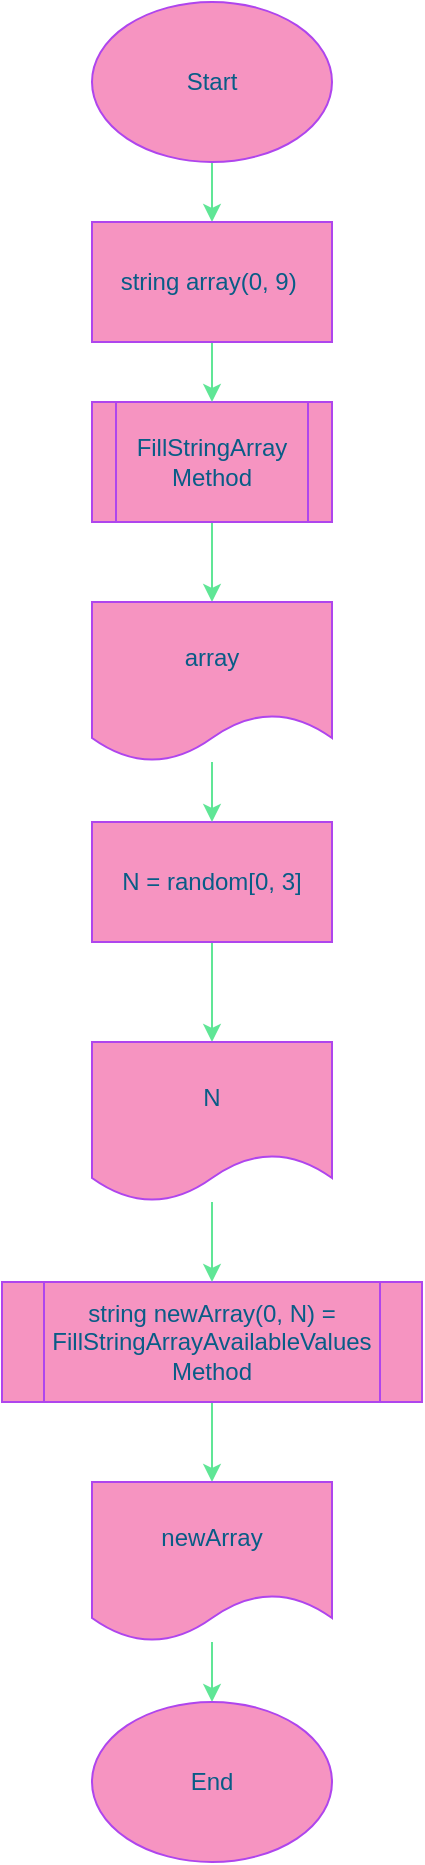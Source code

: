 <mxfile>
    <diagram id="I7CtlgzaEKgKahF9HZf2" name="Main algorithm">
        <mxGraphModel grid="1" gridSize="10" guides="1" tooltips="1" connect="1" arrows="1" page="1" fold="1" pageScale="1" pageWidth="827" pageHeight="1169" math="0" shadow="0">
            <root>
                <mxCell id="0"/>
                <mxCell id="1" parent="0"/>
                <mxCell id="12" value="" style="edgeStyle=none;html=1;strokeColor=#60E696;fontColor=#095C86;" parent="1" source="2" target="4" edge="1">
                    <mxGeometry relative="1" as="geometry"/>
                </mxCell>
                <mxCell id="2" value="Start" style="ellipse;whiteSpace=wrap;html=1;fillColor=#F694C1;strokeColor=#AF45ED;fontColor=#095C86;" parent="1" vertex="1">
                    <mxGeometry x="230" y="40" width="120" height="80" as="geometry"/>
                </mxCell>
                <mxCell id="14" value="" style="edgeStyle=none;html=1;strokeColor=#60E696;fontColor=#095C86;" parent="1" source="3" target="8" edge="1">
                    <mxGeometry relative="1" as="geometry"/>
                </mxCell>
                <mxCell id="3" value="FillStringArray Method" style="shape=process;whiteSpace=wrap;html=1;backgroundOutline=1;fillColor=#F694C1;strokeColor=#AF45ED;fontColor=#095C86;" parent="1" vertex="1">
                    <mxGeometry x="230" y="240" width="120" height="60" as="geometry"/>
                </mxCell>
                <mxCell id="13" value="" style="edgeStyle=none;html=1;strokeColor=#60E696;fontColor=#095C86;" parent="1" source="4" target="3" edge="1">
                    <mxGeometry relative="1" as="geometry"/>
                </mxCell>
                <mxCell id="4" value="string array(0, 9)&amp;nbsp;" style="rounded=0;whiteSpace=wrap;html=1;fillColor=#F694C1;strokeColor=#AF45ED;fontColor=#095C86;" parent="1" vertex="1">
                    <mxGeometry x="230" y="150" width="120" height="60" as="geometry"/>
                </mxCell>
                <mxCell id="16" value="" style="edgeStyle=none;html=1;strokeColor=#60E696;fontColor=#095C86;" parent="1" source="5" target="9" edge="1">
                    <mxGeometry relative="1" as="geometry"/>
                </mxCell>
                <mxCell id="5" value="N = random[0, 3]" style="rounded=0;whiteSpace=wrap;html=1;fillColor=#F694C1;strokeColor=#AF45ED;fontColor=#095C86;" parent="1" vertex="1">
                    <mxGeometry x="230" y="450" width="120" height="60" as="geometry"/>
                </mxCell>
                <mxCell id="19" value="" style="edgeStyle=none;html=1;strokeColor=#60E696;fontColor=#095C86;" parent="1" source="7" target="10" edge="1">
                    <mxGeometry relative="1" as="geometry"/>
                </mxCell>
                <mxCell id="7" value="string newArray(0, N) = FillStringArrayAvailableValues&lt;br&gt;Method" style="shape=process;whiteSpace=wrap;html=1;backgroundOutline=1;fillColor=#F694C1;strokeColor=#AF45ED;fontColor=#095C86;" parent="1" vertex="1">
                    <mxGeometry x="185" y="680" width="210" height="60" as="geometry"/>
                </mxCell>
                <mxCell id="15" value="" style="edgeStyle=none;html=1;strokeColor=#60E696;fontColor=#095C86;" parent="1" source="8" target="5" edge="1">
                    <mxGeometry relative="1" as="geometry"/>
                </mxCell>
                <mxCell id="8" value="array" style="shape=document;whiteSpace=wrap;html=1;boundedLbl=1;fillColor=#F694C1;strokeColor=#AF45ED;fontColor=#095C86;" parent="1" vertex="1">
                    <mxGeometry x="230" y="340" width="120" height="80" as="geometry"/>
                </mxCell>
                <mxCell id="17" value="" style="edgeStyle=none;html=1;strokeColor=#60E696;fontColor=#095C86;" parent="1" source="9" edge="1">
                    <mxGeometry relative="1" as="geometry">
                        <mxPoint x="290" y="680" as="targetPoint"/>
                    </mxGeometry>
                </mxCell>
                <mxCell id="9" value="N" style="shape=document;whiteSpace=wrap;html=1;boundedLbl=1;fillColor=#F694C1;strokeColor=#AF45ED;fontColor=#095C86;" parent="1" vertex="1">
                    <mxGeometry x="230" y="560" width="120" height="80" as="geometry"/>
                </mxCell>
                <mxCell id="20" value="" style="edgeStyle=none;html=1;strokeColor=#60E696;fontColor=#095C86;" parent="1" source="10" target="11" edge="1">
                    <mxGeometry relative="1" as="geometry"/>
                </mxCell>
                <mxCell id="10" value="newArray" style="shape=document;whiteSpace=wrap;html=1;boundedLbl=1;fillColor=#F694C1;strokeColor=#AF45ED;fontColor=#095C86;" parent="1" vertex="1">
                    <mxGeometry x="230" y="780" width="120" height="80" as="geometry"/>
                </mxCell>
                <mxCell id="11" value="End" style="ellipse;whiteSpace=wrap;html=1;fillColor=#F694C1;strokeColor=#AF45ED;fontColor=#095C86;" parent="1" vertex="1">
                    <mxGeometry x="230" y="890" width="120" height="80" as="geometry"/>
                </mxCell>
            </root>
        </mxGraphModel>
    </diagram>
    <diagram id="dA9CxyaNZKsQa1Q717A0" name="FillStringArray method">
        <mxGraphModel grid="1" gridSize="10" guides="1" tooltips="1" connect="1" arrows="1" page="1" fold="1" pageScale="1" pageWidth="827" pageHeight="1169" math="0" shadow="0">
            <root>
                <mxCell id="aLZsSx9Ks_OGtDZK_Lan-0"/>
                <mxCell id="aLZsSx9Ks_OGtDZK_Lan-1" parent="aLZsSx9Ks_OGtDZK_Lan-0"/>
                <mxCell id="aLZsSx9Ks_OGtDZK_Lan-10" value="" style="edgeStyle=none;html=1;entryX=0.5;entryY=0;entryDx=0;entryDy=0;strokeColor=#60E696;fontColor=#095C86;" parent="aLZsSx9Ks_OGtDZK_Lan-1" source="aLZsSx9Ks_OGtDZK_Lan-2" target="DUCaOLQ-ZFCEJAdMbnKT-0" edge="1">
                    <mxGeometry relative="1" as="geometry"/>
                </mxCell>
                <mxCell id="aLZsSx9Ks_OGtDZK_Lan-2" value="Start" style="ellipse;whiteSpace=wrap;html=1;fillColor=#F694C1;strokeColor=#AF45ED;fontColor=#095C86;" parent="aLZsSx9Ks_OGtDZK_Lan-1" vertex="1">
                    <mxGeometry x="230" y="-100" width="120" height="80" as="geometry"/>
                </mxCell>
                <mxCell id="aLZsSx9Ks_OGtDZK_Lan-11" value="" style="edgeStyle=none;html=1;strokeColor=#60E696;fontColor=#095C86;" parent="aLZsSx9Ks_OGtDZK_Lan-1" source="aLZsSx9Ks_OGtDZK_Lan-3" target="aLZsSx9Ks_OGtDZK_Lan-4" edge="1">
                    <mxGeometry relative="1" as="geometry"/>
                </mxCell>
                <mxCell id="aLZsSx9Ks_OGtDZK_Lan-3" value="i = 0" style="rounded=0;whiteSpace=wrap;html=1;fillColor=#F694C1;strokeColor=#AF45ED;fontColor=#095C86;" parent="aLZsSx9Ks_OGtDZK_Lan-1" vertex="1">
                    <mxGeometry x="230" y="140" width="120" height="60" as="geometry"/>
                </mxCell>
                <mxCell id="aLZsSx9Ks_OGtDZK_Lan-12" value="Yes" style="edgeStyle=none;html=1;strokeColor=#60E696;fontColor=#095C86;" parent="aLZsSx9Ks_OGtDZK_Lan-1" source="aLZsSx9Ks_OGtDZK_Lan-4" target="aLZsSx9Ks_OGtDZK_Lan-5" edge="1">
                    <mxGeometry y="10" relative="1" as="geometry">
                        <mxPoint as="offset"/>
                    </mxGeometry>
                </mxCell>
                <mxCell id="aLZsSx9Ks_OGtDZK_Lan-13" style="edgeStyle=none;html=1;entryX=0;entryY=0.5;entryDx=0;entryDy=0;strokeColor=#60E696;fontColor=#095C86;" parent="aLZsSx9Ks_OGtDZK_Lan-1" source="aLZsSx9Ks_OGtDZK_Lan-4" target="aLZsSx9Ks_OGtDZK_Lan-6" edge="1">
                    <mxGeometry relative="1" as="geometry">
                        <Array as="points">
                            <mxPoint x="120" y="280"/>
                            <mxPoint x="120" y="510"/>
                        </Array>
                    </mxGeometry>
                </mxCell>
                <mxCell id="aLZsSx9Ks_OGtDZK_Lan-15" value="No" style="edgeLabel;html=1;align=center;verticalAlign=middle;resizable=0;points=[];fontColor=#095C86;" parent="aLZsSx9Ks_OGtDZK_Lan-13" vertex="1" connectable="0">
                    <mxGeometry x="-0.861" relative="1" as="geometry">
                        <mxPoint as="offset"/>
                    </mxGeometry>
                </mxCell>
                <mxCell id="aLZsSx9Ks_OGtDZK_Lan-4" value="i &amp;lt; array.Length" style="rhombus;whiteSpace=wrap;html=1;fillColor=#F694C1;strokeColor=#AF45ED;fontColor=#095C86;" parent="aLZsSx9Ks_OGtDZK_Lan-1" vertex="1">
                    <mxGeometry x="230" y="240" width="120" height="80" as="geometry"/>
                </mxCell>
                <mxCell id="ZIG3cMrMn22bsknywzB3-0" style="edgeStyle=none;html=1;entryX=1;entryY=0.5;entryDx=0;entryDy=0;exitX=1;exitY=0.5;exitDx=0;exitDy=0;strokeColor=#60E696;fontColor=#095C86;" parent="aLZsSx9Ks_OGtDZK_Lan-1" source="aLZsSx9Ks_OGtDZK_Lan-5" target="aLZsSx9Ks_OGtDZK_Lan-4" edge="1">
                    <mxGeometry relative="1" as="geometry">
                        <mxPoint x="460" y="360" as="targetPoint"/>
                        <Array as="points">
                            <mxPoint x="430" y="390"/>
                            <mxPoint x="430" y="280"/>
                        </Array>
                    </mxGeometry>
                </mxCell>
                <mxCell id="aLZsSx9Ks_OGtDZK_Lan-5" value="arrai[i] = random(-100, 100)&lt;br&gt;i = i + 2" style="rounded=0;whiteSpace=wrap;html=1;fillColor=#F694C1;strokeColor=#AF45ED;fontColor=#095C86;" parent="aLZsSx9Ks_OGtDZK_Lan-1" vertex="1">
                    <mxGeometry x="210" y="360" width="160" height="60" as="geometry"/>
                </mxCell>
                <mxCell id="aLZsSx9Ks_OGtDZK_Lan-16" value="" style="edgeStyle=none;html=1;strokeColor=#60E696;fontColor=#095C86;" parent="aLZsSx9Ks_OGtDZK_Lan-1" source="aLZsSx9Ks_OGtDZK_Lan-6" target="aLZsSx9Ks_OGtDZK_Lan-7" edge="1">
                    <mxGeometry relative="1" as="geometry"/>
                </mxCell>
                <mxCell id="aLZsSx9Ks_OGtDZK_Lan-6" value="i = 1" style="rounded=0;whiteSpace=wrap;html=1;fillColor=#F694C1;strokeColor=#AF45ED;fontColor=#095C86;" parent="aLZsSx9Ks_OGtDZK_Lan-1" vertex="1">
                    <mxGeometry x="230" y="480" width="120" height="60" as="geometry"/>
                </mxCell>
                <mxCell id="aLZsSx9Ks_OGtDZK_Lan-17" value="Yes" style="edgeStyle=none;html=1;strokeColor=#60E696;fontColor=#095C86;" parent="aLZsSx9Ks_OGtDZK_Lan-1" source="aLZsSx9Ks_OGtDZK_Lan-7" target="aLZsSx9Ks_OGtDZK_Lan-8" edge="1">
                    <mxGeometry relative="1" as="geometry"/>
                </mxCell>
                <mxCell id="aLZsSx9Ks_OGtDZK_Lan-18" value="" style="edgeStyle=none;html=1;entryX=0.5;entryY=0;entryDx=0;entryDy=0;strokeColor=#60E696;fontColor=#095C86;" parent="aLZsSx9Ks_OGtDZK_Lan-1" edge="1">
                    <mxGeometry relative="1" as="geometry">
                        <mxPoint x="350" y="624" as="sourcePoint"/>
                        <mxPoint x="290" y="809" as="targetPoint"/>
                        <Array as="points">
                            <mxPoint x="430" y="624"/>
                            <mxPoint x="430" y="779"/>
                            <mxPoint x="360" y="779"/>
                            <mxPoint x="290" y="779"/>
                        </Array>
                    </mxGeometry>
                </mxCell>
                <mxCell id="aLZsSx9Ks_OGtDZK_Lan-19" value="No" style="edgeLabel;html=1;align=center;verticalAlign=middle;resizable=0;points=[];fontColor=#095C86;" parent="aLZsSx9Ks_OGtDZK_Lan-18" vertex="1" connectable="0">
                    <mxGeometry x="-0.909" y="2" relative="1" as="geometry">
                        <mxPoint as="offset"/>
                    </mxGeometry>
                </mxCell>
                <mxCell id="aLZsSx9Ks_OGtDZK_Lan-7" value="i &amp;lt; array.Length" style="rhombus;whiteSpace=wrap;html=1;fillColor=#F694C1;strokeColor=#AF45ED;fontColor=#095C86;" parent="aLZsSx9Ks_OGtDZK_Lan-1" vertex="1">
                    <mxGeometry x="230" y="585" width="120" height="80" as="geometry"/>
                </mxCell>
                <mxCell id="ZIG3cMrMn22bsknywzB3-1" style="edgeStyle=none;html=1;entryX=0;entryY=0.5;entryDx=0;entryDy=0;strokeColor=#60E696;fontColor=#095C86;" parent="aLZsSx9Ks_OGtDZK_Lan-1" source="aLZsSx9Ks_OGtDZK_Lan-8" target="aLZsSx9Ks_OGtDZK_Lan-7" edge="1">
                    <mxGeometry relative="1" as="geometry">
                        <mxPoint x="80.0" y="720" as="targetPoint"/>
                        <Array as="points">
                            <mxPoint x="160" y="740"/>
                            <mxPoint x="160" y="625"/>
                        </Array>
                    </mxGeometry>
                </mxCell>
                <mxCell id="aLZsSx9Ks_OGtDZK_Lan-8" value="arrai[i] = random(A, Z)&lt;br&gt;i = i + 2" style="rounded=0;whiteSpace=wrap;html=1;fillColor=#F694C1;strokeColor=#AF45ED;fontColor=#095C86;" parent="aLZsSx9Ks_OGtDZK_Lan-1" vertex="1">
                    <mxGeometry x="210" y="710" width="160" height="60" as="geometry"/>
                </mxCell>
                <mxCell id="aLZsSx9Ks_OGtDZK_Lan-9" value="End" style="ellipse;whiteSpace=wrap;html=1;fillColor=#F694C1;strokeColor=#AF45ED;fontColor=#095C86;" parent="aLZsSx9Ks_OGtDZK_Lan-1" vertex="1">
                    <mxGeometry x="230" y="920" width="120" height="80" as="geometry"/>
                </mxCell>
                <mxCell id="DUCaOLQ-ZFCEJAdMbnKT-1" value="" style="edgeStyle=none;html=1;strokeColor=#60E696;fontColor=#095C86;" parent="aLZsSx9Ks_OGtDZK_Lan-1" source="DUCaOLQ-ZFCEJAdMbnKT-0" target="aLZsSx9Ks_OGtDZK_Lan-3" edge="1">
                    <mxGeometry relative="1" as="geometry"/>
                </mxCell>
                <mxCell id="DUCaOLQ-ZFCEJAdMbnKT-0" value="string array(0, 9)&amp;nbsp;" style="shape=parallelogram;perimeter=parallelogramPerimeter;whiteSpace=wrap;html=1;fixedSize=1;fillColor=#F694C1;strokeColor=#AF45ED;fontColor=#095C86;" parent="aLZsSx9Ks_OGtDZK_Lan-1" vertex="1">
                    <mxGeometry x="230" y="30" width="120" height="60" as="geometry"/>
                </mxCell>
                <mxCell id="80rcDEN8hSw1p8i1wz0a-1" value="" style="edgeStyle=none;html=1;strokeColor=#60E696;fontColor=#095C86;" parent="aLZsSx9Ks_OGtDZK_Lan-1" source="80rcDEN8hSw1p8i1wz0a-0" target="aLZsSx9Ks_OGtDZK_Lan-9" edge="1">
                    <mxGeometry relative="1" as="geometry"/>
                </mxCell>
                <mxCell id="80rcDEN8hSw1p8i1wz0a-0" value="array" style="shape=document;whiteSpace=wrap;html=1;boundedLbl=1;fillColor=#F694C1;strokeColor=#AF45ED;fontColor=#095C86;" parent="aLZsSx9Ks_OGtDZK_Lan-1" vertex="1">
                    <mxGeometry x="230" y="810" width="120" height="80" as="geometry"/>
                </mxCell>
            </root>
        </mxGraphModel>
    </diagram>
    <diagram id="TCYEbxDDQ7fOahpHig7J" name="PrintArray method">
        <mxGraphModel dx="564" dy="1477" grid="1" gridSize="10" guides="1" tooltips="1" connect="1" arrows="1" fold="1" page="1" pageScale="1" pageWidth="827" pageHeight="1169" math="0" shadow="0">
            <root>
                <mxCell id="7uHSRBEmYIPN1GtOrrqk-0"/>
                <mxCell id="7uHSRBEmYIPN1GtOrrqk-1" parent="7uHSRBEmYIPN1GtOrrqk-0"/>
                <mxCell id="VumZjZkbgiJNXSn832Ro-3" value="" style="edgeStyle=none;html=1;strokeColor=#60E696;fontColor=#095C86;" parent="7uHSRBEmYIPN1GtOrrqk-1" target="7uHSRBEmYIPN1GtOrrqk-3" edge="1">
                    <mxGeometry relative="1" as="geometry">
                        <mxPoint x="290" y="90" as="sourcePoint"/>
                    </mxGeometry>
                </mxCell>
                <mxCell id="1rJZTBsbm92gu7viWYLb-1" value="" style="edgeStyle=none;html=1;strokeColor=#60E696;fontColor=#095C86;" parent="7uHSRBEmYIPN1GtOrrqk-1" source="7uHSRBEmYIPN1GtOrrqk-2" target="1rJZTBsbm92gu7viWYLb-0" edge="1">
                    <mxGeometry relative="1" as="geometry"/>
                </mxCell>
                <mxCell id="7uHSRBEmYIPN1GtOrrqk-2" value="Start" style="ellipse;whiteSpace=wrap;html=1;fillColor=#F694C1;strokeColor=#AF45ED;fontColor=#095C86;" parent="7uHSRBEmYIPN1GtOrrqk-1" vertex="1">
                    <mxGeometry x="230" y="-100" width="120" height="80" as="geometry"/>
                </mxCell>
                <mxCell id="VumZjZkbgiJNXSn832Ro-4" value="" style="edgeStyle=none;html=1;strokeColor=#60E696;fontColor=#095C86;" parent="7uHSRBEmYIPN1GtOrrqk-1" source="7uHSRBEmYIPN1GtOrrqk-3" target="7uHSRBEmYIPN1GtOrrqk-4" edge="1">
                    <mxGeometry relative="1" as="geometry"/>
                </mxCell>
                <mxCell id="7uHSRBEmYIPN1GtOrrqk-3" value="i = 0" style="rounded=0;whiteSpace=wrap;html=1;fillColor=#F694C1;strokeColor=#AF45ED;fontColor=#095C86;" parent="7uHSRBEmYIPN1GtOrrqk-1" vertex="1">
                    <mxGeometry x="230" y="160" width="120" height="60" as="geometry"/>
                </mxCell>
                <mxCell id="VumZjZkbgiJNXSn832Ro-5" value="Yes" style="edgeStyle=none;html=1;strokeColor=#60E696;fontColor=#095C86;" parent="7uHSRBEmYIPN1GtOrrqk-1" source="7uHSRBEmYIPN1GtOrrqk-4" target="VumZjZkbgiJNXSn832Ro-1" edge="1">
                    <mxGeometry relative="1" as="geometry"/>
                </mxCell>
                <mxCell id="VumZjZkbgiJNXSn832Ro-6" style="edgeStyle=none;html=1;entryX=0.5;entryY=0;entryDx=0;entryDy=0;exitX=1;exitY=0.5;exitDx=0;exitDy=0;strokeColor=#60E696;fontColor=#095C86;" parent="7uHSRBEmYIPN1GtOrrqk-1" source="7uHSRBEmYIPN1GtOrrqk-4" target="VumZjZkbgiJNXSn832Ro-2" edge="1">
                    <mxGeometry relative="1" as="geometry">
                        <Array as="points">
                            <mxPoint x="430" y="300"/>
                            <mxPoint x="430" y="470"/>
                            <mxPoint x="290" y="470"/>
                        </Array>
                    </mxGeometry>
                </mxCell>
                <mxCell id="VumZjZkbgiJNXSn832Ro-7" value="No" style="edgeLabel;html=1;align=center;verticalAlign=middle;resizable=0;points=[];fontColor=#095C86;" parent="VumZjZkbgiJNXSn832Ro-6" vertex="1" connectable="0">
                    <mxGeometry x="-0.913" y="-2" relative="1" as="geometry">
                        <mxPoint as="offset"/>
                    </mxGeometry>
                </mxCell>
                <mxCell id="7uHSRBEmYIPN1GtOrrqk-4" value="i &amp;lt; array.Length" style="rhombus;whiteSpace=wrap;html=1;fillColor=#F694C1;strokeColor=#AF45ED;fontColor=#095C86;" parent="7uHSRBEmYIPN1GtOrrqk-1" vertex="1">
                    <mxGeometry x="220" y="260" width="140" height="80" as="geometry"/>
                </mxCell>
                <mxCell id="U_u-Us_2Q9ZkqIZfDcFR-0" style="edgeStyle=none;html=1;entryX=0;entryY=0.5;entryDx=0;entryDy=0;strokeColor=#60E696;fontColor=#095C86;" parent="7uHSRBEmYIPN1GtOrrqk-1" source="VumZjZkbgiJNXSn832Ro-1" target="7uHSRBEmYIPN1GtOrrqk-4" edge="1">
                    <mxGeometry relative="1" as="geometry">
                        <mxPoint x="100" y="350" as="targetPoint"/>
                        <Array as="points">
                            <mxPoint x="150" y="420"/>
                            <mxPoint x="150" y="300"/>
                        </Array>
                    </mxGeometry>
                </mxCell>
                <mxCell id="VumZjZkbgiJNXSn832Ro-1" value="array[i]" style="shape=document;whiteSpace=wrap;html=1;boundedLbl=1;fillColor=#F694C1;strokeColor=#AF45ED;fontColor=#095C86;" parent="7uHSRBEmYIPN1GtOrrqk-1" vertex="1">
                    <mxGeometry x="230" y="380" width="120" height="80" as="geometry"/>
                </mxCell>
                <mxCell id="VumZjZkbgiJNXSn832Ro-2" value="End" style="ellipse;whiteSpace=wrap;html=1;fillColor=#F694C1;strokeColor=#AF45ED;fontColor=#095C86;" parent="7uHSRBEmYIPN1GtOrrqk-1" vertex="1">
                    <mxGeometry x="230" y="520" width="120" height="80" as="geometry"/>
                </mxCell>
                <mxCell id="1rJZTBsbm92gu7viWYLb-0" value="string array(0,N)&amp;nbsp;" style="shape=parallelogram;perimeter=parallelogramPerimeter;whiteSpace=wrap;html=1;fixedSize=1;fillColor=#F694C1;strokeColor=#AF45ED;fontColor=#095C86;" parent="7uHSRBEmYIPN1GtOrrqk-1" vertex="1">
                    <mxGeometry x="230" y="30" width="120" height="60" as="geometry"/>
                </mxCell>
            </root>
        </mxGraphModel>
    </diagram>
    <diagram id="m8-hqCKfDY5baBkR9-Hb" name="FillStringArrayAvailableValue methods">
        <mxGraphModel dx="564" dy="308" grid="1" gridSize="10" guides="1" tooltips="1" connect="1" arrows="1" fold="1" page="1" pageScale="1" pageWidth="827" pageHeight="1169" math="0" shadow="0">
            <root>
                <mxCell id="Pvhg7NbBKlvlE_d_eWya-0"/>
                <mxCell id="Pvhg7NbBKlvlE_d_eWya-1" parent="Pvhg7NbBKlvlE_d_eWya-0"/>
                <mxCell id="m_tN34ng_55rht6U_o6M-0" value="" style="edgeStyle=none;html=1;strokeColor=#60E696;fontColor=#095C86;" parent="Pvhg7NbBKlvlE_d_eWya-1" source="Pvhg7NbBKlvlE_d_eWya-2" target="nDfR1bIp0QEGBOECBmy5-0" edge="1">
                    <mxGeometry relative="1" as="geometry"/>
                </mxCell>
                <mxCell id="Pvhg7NbBKlvlE_d_eWya-2" value="Start" style="ellipse;whiteSpace=wrap;html=1;fillColor=#F694C1;strokeColor=#AF45ED;fontColor=#095C86;" parent="Pvhg7NbBKlvlE_d_eWya-1" vertex="1">
                    <mxGeometry x="220" y="10" width="120" height="80" as="geometry"/>
                </mxCell>
                <mxCell id="m_tN34ng_55rht6U_o6M-2" value="" style="edgeStyle=none;html=1;strokeColor=#60E696;fontColor=#095C86;" parent="Pvhg7NbBKlvlE_d_eWya-1" source="nDfR1bIp0QEGBOECBmy5-0" target="m_tN34ng_55rht6U_o6M-1" edge="1">
                    <mxGeometry relative="1" as="geometry"/>
                </mxCell>
                <mxCell id="nDfR1bIp0QEGBOECBmy5-0" value="N&lt;br&gt;string array(0, 9)&amp;nbsp;" style="shape=parallelogram;perimeter=parallelogramPerimeter;whiteSpace=wrap;html=1;fixedSize=1;fillColor=#F694C1;strokeColor=#AF45ED;fontColor=#095C86;" parent="Pvhg7NbBKlvlE_d_eWya-1" vertex="1">
                    <mxGeometry x="200" y="140" width="160" height="60" as="geometry"/>
                </mxCell>
                <mxCell id="m_tN34ng_55rht6U_o6M-4" value="" style="edgeStyle=none;html=1;strokeColor=#60E696;fontColor=#095C86;" parent="Pvhg7NbBKlvlE_d_eWya-1" source="m_tN34ng_55rht6U_o6M-1" target="m_tN34ng_55rht6U_o6M-3" edge="1">
                    <mxGeometry relative="1" as="geometry"/>
                </mxCell>
                <mxCell id="m_tN34ng_55rht6U_o6M-1" value="string result(0,N)&lt;br&gt;i = 0" style="rounded=0;whiteSpace=wrap;html=1;fillColor=#F694C1;strokeColor=#AF45ED;fontColor=#095C86;" parent="Pvhg7NbBKlvlE_d_eWya-1" vertex="1">
                    <mxGeometry x="220" y="240" width="120" height="60" as="geometry"/>
                </mxCell>
                <mxCell id="m_tN34ng_55rht6U_o6M-7" value="Yes" style="edgeStyle=none;html=1;strokeColor=#60E696;fontColor=#095C86;" parent="Pvhg7NbBKlvlE_d_eWya-1" source="m_tN34ng_55rht6U_o6M-3" target="m_tN34ng_55rht6U_o6M-5" edge="1">
                    <mxGeometry relative="1" as="geometry"/>
                </mxCell>
                <mxCell id="m_tN34ng_55rht6U_o6M-8" style="edgeStyle=none;html=1;exitX=1;exitY=0.5;exitDx=0;exitDy=0;strokeColor=#60E696;fontColor=#095C86;" parent="Pvhg7NbBKlvlE_d_eWya-1" source="m_tN34ng_55rht6U_o6M-3" edge="1">
                    <mxGeometry relative="1" as="geometry">
                        <mxPoint x="350" y="390" as="sourcePoint"/>
                        <mxPoint x="280" y="610" as="targetPoint"/>
                        <Array as="points">
                            <mxPoint x="440" y="370"/>
                            <mxPoint x="440" y="550"/>
                            <mxPoint x="280" y="550"/>
                        </Array>
                    </mxGeometry>
                </mxCell>
                <mxCell id="m_tN34ng_55rht6U_o6M-9" value="No" style="edgeLabel;html=1;align=center;verticalAlign=middle;resizable=0;points=[];fontColor=#095C86;" parent="m_tN34ng_55rht6U_o6M-8" vertex="1" connectable="0">
                    <mxGeometry x="-0.941" y="3" relative="1" as="geometry">
                        <mxPoint as="offset"/>
                    </mxGeometry>
                </mxCell>
                <mxCell id="m_tN34ng_55rht6U_o6M-3" value="i &amp;lt; result.Lenth" style="rhombus;whiteSpace=wrap;html=1;fillColor=#F694C1;strokeColor=#AF45ED;fontColor=#095C86;" parent="Pvhg7NbBKlvlE_d_eWya-1" vertex="1">
                    <mxGeometry x="220" y="330" width="120" height="80" as="geometry"/>
                </mxCell>
                <mxCell id="m_tN34ng_55rht6U_o6M-10" style="edgeStyle=none;html=1;exitX=0;exitY=0.5;exitDx=0;exitDy=0;entryX=0;entryY=0.5;entryDx=0;entryDy=0;strokeColor=#60E696;fontColor=#095C86;" parent="Pvhg7NbBKlvlE_d_eWya-1" source="m_tN34ng_55rht6U_o6M-5" target="m_tN34ng_55rht6U_o6M-3" edge="1">
                    <mxGeometry relative="1" as="geometry">
                        <mxPoint x="80" y="480" as="targetPoint"/>
                        <Array as="points">
                            <mxPoint x="130" y="480"/>
                            <mxPoint x="130" y="370"/>
                        </Array>
                    </mxGeometry>
                </mxCell>
                <mxCell id="m_tN34ng_55rht6U_o6M-5" value="j = random(0,array.Length)&lt;br&gt;result[i] = array[j]" style="rounded=0;whiteSpace=wrap;html=1;fillColor=#F694C1;strokeColor=#AF45ED;fontColor=#095C86;" parent="Pvhg7NbBKlvlE_d_eWya-1" vertex="1">
                    <mxGeometry x="195" y="450" width="170" height="60" as="geometry"/>
                </mxCell>
                <mxCell id="m_tN34ng_55rht6U_o6M-6" value="End" style="ellipse;whiteSpace=wrap;html=1;fillColor=#F694C1;strokeColor=#AF45ED;fontColor=#095C86;" parent="Pvhg7NbBKlvlE_d_eWya-1" vertex="1">
                    <mxGeometry x="220" y="710" width="120" height="80" as="geometry"/>
                </mxCell>
                <mxCell id="hG9W0sp7e7sfNW7k4vEG-1" value="" style="edgeStyle=none;html=1;strokeColor=#60E696;fontColor=#095C86;" parent="Pvhg7NbBKlvlE_d_eWya-1" source="hG9W0sp7e7sfNW7k4vEG-0" target="m_tN34ng_55rht6U_o6M-6" edge="1">
                    <mxGeometry relative="1" as="geometry"/>
                </mxCell>
                <mxCell id="hG9W0sp7e7sfNW7k4vEG-0" value="result" style="shape=document;whiteSpace=wrap;html=1;boundedLbl=1;fillColor=#F694C1;strokeColor=#AF45ED;fontColor=#095C86;" parent="Pvhg7NbBKlvlE_d_eWya-1" vertex="1">
                    <mxGeometry x="220" y="610" width="120" height="80" as="geometry"/>
                </mxCell>
            </root>
        </mxGraphModel>
    </diagram>
</mxfile>